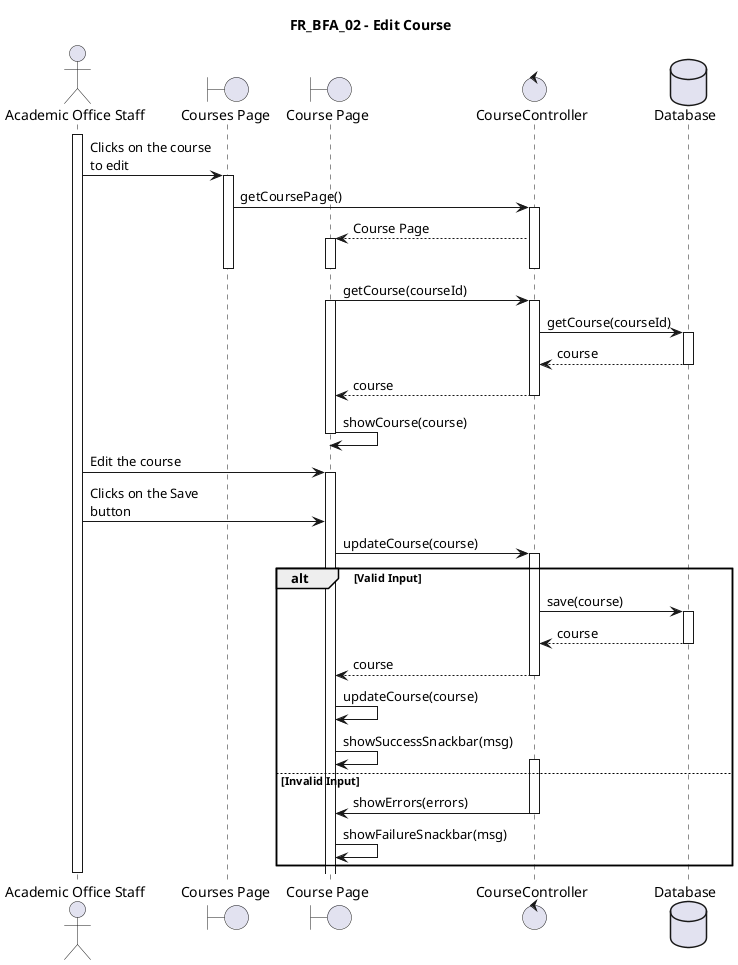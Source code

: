 @startuml FR_BFA_02
title FR_BFA_02 - Edit Course
skinparam maxMessageSize 125

actor "Academic Office Staff" as eu
boundary "Courses Page" as fe
boundary "Course Page" as fe2
control "CourseController" as ct
database "Database" as db

activate eu

eu -> fe ++ : Clicks on the course to edit
fe -> ct ++ : getCoursePage()
ct --> fe2 ++-- : Course Page
deactivate fe
deactivate fe2

fe2 -> ct ++ : getCourse(courseId)
activate fe2
ct -> db ++ : getCourse(courseId)
db --> ct -- : course
ct --> fe2 -- : course
fe2 -> fe2 : showCourse(course)
deactivate fe2

eu -> fe2 ++ : Edit the course
eu -> fe2 : Clicks on the Save button
fe2 -> ct ++ : updateCourse(course)

alt Valid Input
    ct -> db ++ : save(course)
    return course
    ct --> fe2 -- : course
    fe2 -> fe2 : updateCourse(course)
    fe2 -> fe2 : showSuccessSnackbar(msg)
else Invalid Input
    activate ct
    ct -> fe2 -- : showErrors(errors)
    fe2 -> fe2 : showFailureSnackbar(msg)
end

deactivate eu

@enduml